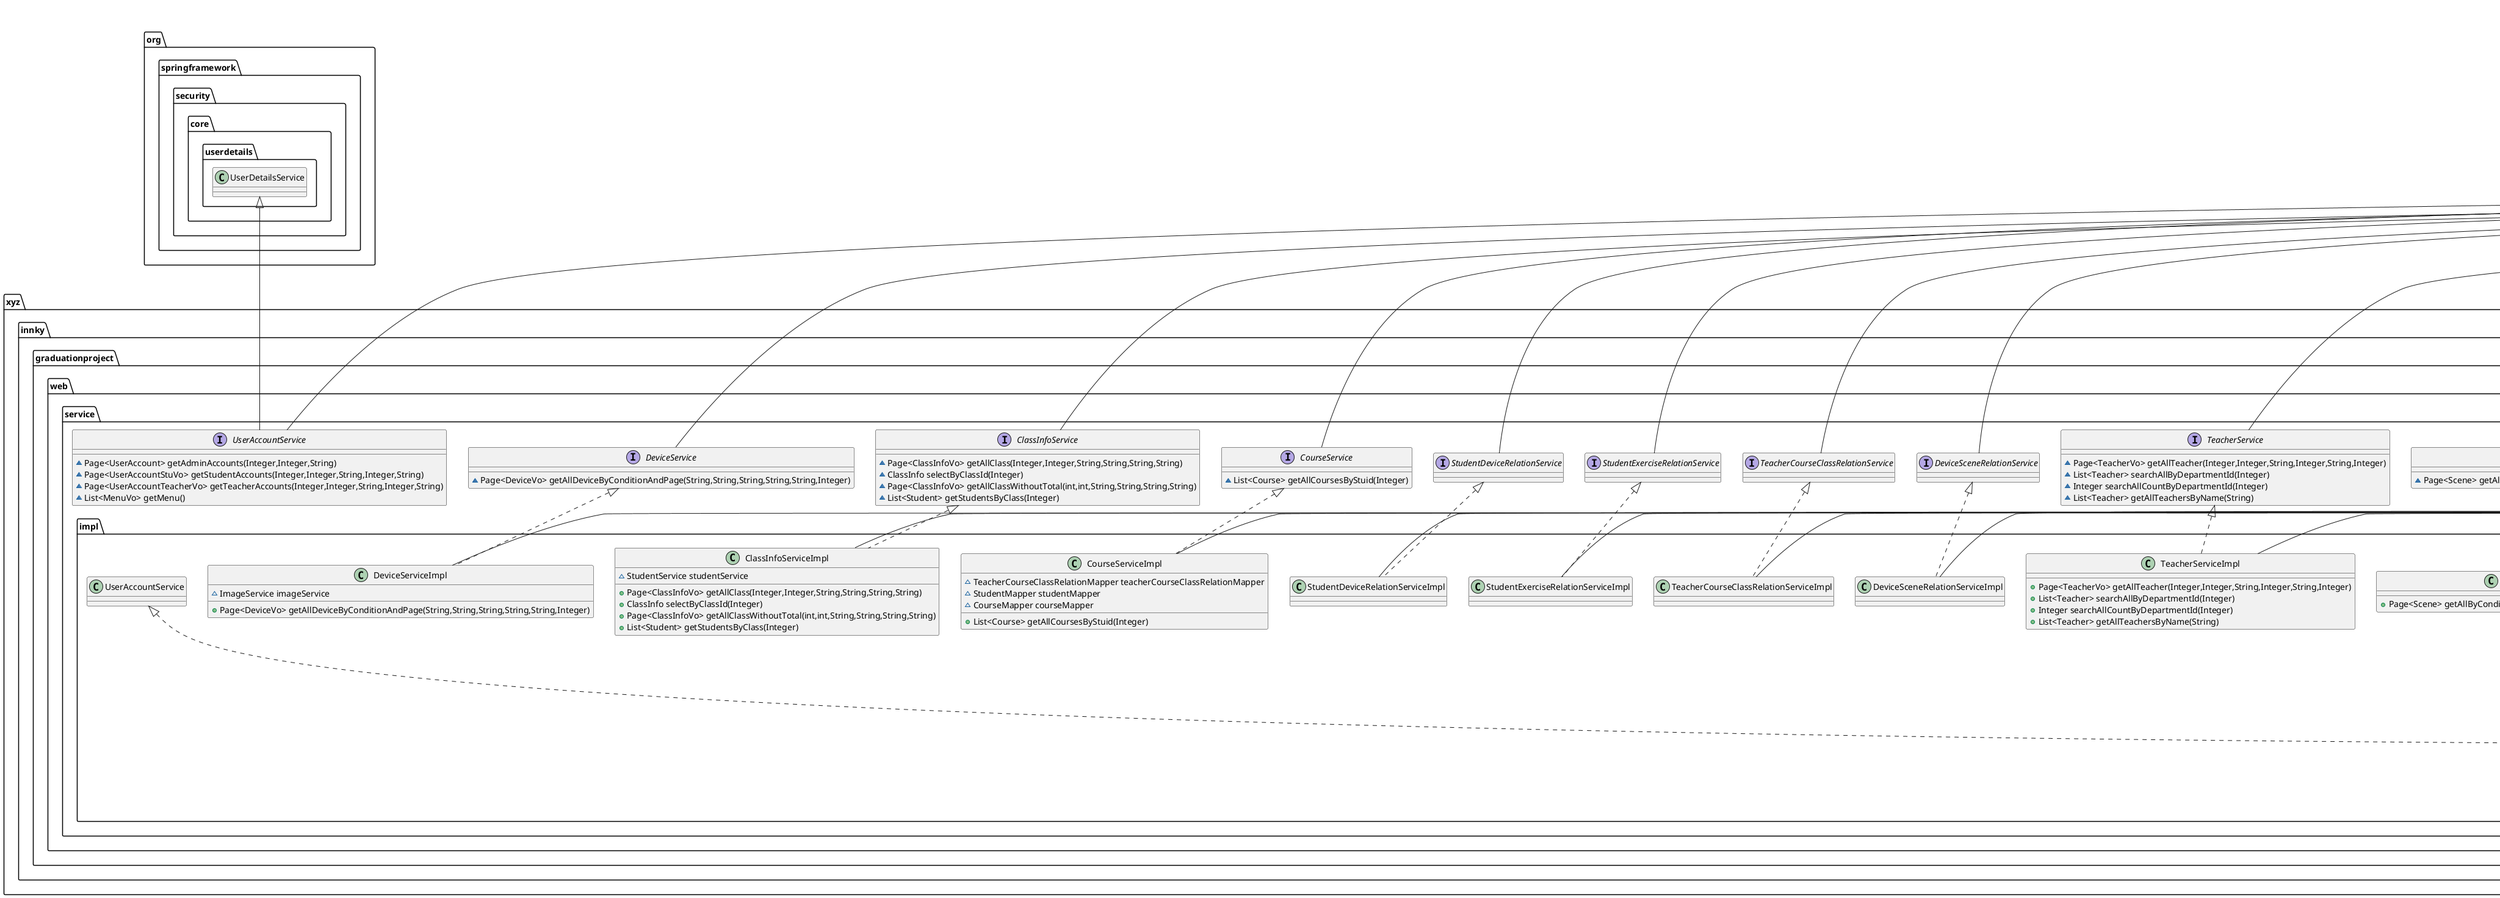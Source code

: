 @startuml
interface xyz.innky.graduationproject.web.service.TeacherService {
~ Page<TeacherVo> getAllTeacher(Integer,Integer,String,Integer,String,Integer)
~ List<Teacher> searchAllByDepartmentId(Integer)
~ Integer searchAllCountByDepartmentId(Integer)
~ List<Teacher> getAllTeachersByName(String)
}
interface xyz.innky.graduationproject.web.service.SCourseTimeRelationService {
}
interface xyz.innky.graduationproject.web.service.MaterialService {
}
interface xyz.innky.graduationproject.web.service.SpecificCourseService {
}
interface xyz.innky.graduationproject.web.service.ExerciseSceneRelationService {
}
class xyz.innky.graduationproject.web.service.impl.UserAccountServiceImpl {
~ StudentService studentService
~ TeacherService teacherService
~ RoleMenuRelationService roleMenuRelationService
~ MenuService menuService
+ UserDetails loadUserByUsername(String)
+ Page<UserAccount> getAdminAccounts(Integer,Integer,String)
+ Page<UserAccountStuVo> getStudentAccounts(Integer,Integer,String,Integer,String)
+ Page<UserAccountTeacherVo> getTeacherAccounts(Integer,Integer,String,Integer,String)
+ List<MenuVo> getMenu()
}
interface xyz.innky.graduationproject.web.service.DeviceService {
~ Page<DeviceVo> getAllDeviceByConditionAndPage(String,String,String,String,String,Integer)
}
interface xyz.innky.graduationproject.web.service.StudentExerciseRelationService {
}
interface xyz.innky.graduationproject.web.service.MenuService {
~ List<MenuVo> getMenusByMenuIds(List<Integer>)
}
class xyz.innky.graduationproject.web.service.impl.DeviceServiceImpl {
~ ImageService imageService
+ Page<DeviceVo> getAllDeviceByConditionAndPage(String,String,String,String,String,Integer)
}
class xyz.innky.graduationproject.web.service.impl.SceneServiceImpl {
+ Page<Scene> getAllByConditionAndPage(Integer,Integer,Integer,String)
}
class xyz.innky.graduationproject.web.service.impl.ImageServiceImpl {
+ Page<Image> getAllImagesOnConditionAndPage(Integer,Integer,String,String,Integer)
+ boolean removeById(Serializable)
}
interface xyz.innky.graduationproject.web.service.DutyService {
~ List<Duty> searchAllByStudentId(Integer)
}
class xyz.innky.graduationproject.web.service.impl.DepartmentServiceImpl {
~ TeacherService teacherService
+ Page<DepartmentVo> getAllDepartment(Integer,Integer,Integer,String)
}
interface xyz.innky.graduationproject.web.service.DeviceSceneRelationService {
}
interface xyz.innky.graduationproject.web.service.UserAccountService {
~ Page<UserAccount> getAdminAccounts(Integer,Integer,String)
~ Page<UserAccountStuVo> getStudentAccounts(Integer,Integer,String,Integer,String)
~ Page<UserAccountTeacherVo> getTeacherAccounts(Integer,Integer,String,Integer,String)
~ List<MenuVo> getMenu()
}
class xyz.innky.graduationproject.web.service.impl.ExerciseServiceImpl {
}
interface xyz.innky.graduationproject.web.service.TeacherCourseClassRelationService {
}
class xyz.innky.graduationproject.web.service.impl.RoleServiceImpl {
}
interface xyz.innky.graduationproject.web.service.StudentService {
~ Page<StudentVo> getAllStudents(Integer,Integer,String,Integer,String,String,String,String,String)
~ Long selectCountByClassId(Integer)
~ List<Student> getStudentsByClass(Integer)
~ List<Student> getAllStudentsByName(String)
}
interface xyz.innky.graduationproject.web.service.StudentDeviceRelationService {
}
interface xyz.innky.graduationproject.web.service.DepartmentService {
~ Page<DepartmentVo> getAllDepartment(Integer,Integer,Integer,String)
}
interface xyz.innky.graduationproject.web.service.ClassInfoService {
~ Page<ClassInfoVo> getAllClass(Integer,Integer,String,String,String,String)
~ ClassInfo selectByClassId(Integer)
~ Page<ClassInfoVo> getAllClassWithoutTotal(int,int,String,String,String,String)
~ List<Student> getStudentsByClass(Integer)
}
interface xyz.innky.graduationproject.web.service.CourseService {
~ List<Course> getAllCoursesByStuid(Integer)
}
interface xyz.innky.graduationproject.web.service.CourseTimeService {
}
class xyz.innky.graduationproject.web.service.impl.TeacherServiceImpl {
+ Page<TeacherVo> getAllTeacher(Integer,Integer,String,Integer,String,Integer)
+ List<Teacher> searchAllByDepartmentId(Integer)
+ Integer searchAllCountByDepartmentId(Integer)
+ List<Teacher> getAllTeachersByName(String)
}
class xyz.innky.graduationproject.web.service.impl.RoleMenuRelationServiceImpl {
+ List<RoleMenuRelation> getListByRoleId(Integer)
}
class xyz.innky.graduationproject.web.service.impl.StudentExerciseRelationServiceImpl {
}
class xyz.innky.graduationproject.web.service.impl.ClassInfoServiceImpl {
~ StudentService studentService
+ Page<ClassInfoVo> getAllClass(Integer,Integer,String,String,String,String)
+ ClassInfo selectByClassId(Integer)
+ Page<ClassInfoVo> getAllClassWithoutTotal(int,int,String,String,String,String)
+ List<Student> getStudentsByClass(Integer)
}
interface xyz.innky.graduationproject.web.service.SceneService {
~ Page<Scene> getAllByConditionAndPage(Integer,Integer,Integer,String)
}
interface xyz.innky.graduationproject.web.service.ImageService {
~ Page<Image> getAllImagesOnConditionAndPage(Integer,Integer,String,String,Integer)
~ boolean removeById(Serializable)
}
class xyz.innky.graduationproject.web.service.impl.CourseTimeServiceImpl {
}
interface xyz.innky.graduationproject.web.service.RoleService {
}
interface xyz.innky.graduationproject.web.service.ExerciseService {
}
class xyz.innky.graduationproject.web.service.impl.MaterialServiceImpl {
}
class xyz.innky.graduationproject.web.service.impl.TeacherCourseClassRelationServiceImpl {
}
class xyz.innky.graduationproject.web.service.impl.StudentDeviceRelationServiceImpl {
}
class xyz.innky.graduationproject.web.service.impl.DeviceSceneRelationServiceImpl {
}
interface xyz.innky.graduationproject.web.service.RoleMenuRelationService {
~ List<RoleMenuRelation> getListByRoleId(Integer)
}
class xyz.innky.graduationproject.web.service.impl.CourseServiceImpl {
~ TeacherCourseClassRelationMapper teacherCourseClassRelationMapper
~ StudentMapper studentMapper
~ CourseMapper courseMapper
+ List<Course> getAllCoursesByStuid(Integer)
}
class xyz.innky.graduationproject.web.service.impl.DutyServiceImpl {
+ List<Duty> searchAllByStudentId(Integer)
}
class xyz.innky.graduationproject.web.service.impl.MenuServiceImpl {
+ List<MenuVo> getMenusByMenuIds(List<Integer>)
}
class xyz.innky.graduationproject.web.service.impl.SCourseTimeRelationServiceImpl {
}
class xyz.innky.graduationproject.web.service.impl.StudentServiceImpl {
~ DutyService dutyService
~ ClassInfoService classInfoService
+ Page<StudentVo> getAllStudents(Integer,Integer,String,Integer,String,String,String,String,String)
+ Long selectCountByClassId(Integer)
+ List<Student> getStudentsByClass(Integer)
+ List<Student> getAllStudentsByName(String)
}
class xyz.innky.graduationproject.web.service.impl.SpecificCourseServiceImpl {
}
class xyz.innky.graduationproject.web.service.impl.ExerciseSceneRelationServiceImpl {
}


com.baomidou.mybatisplus.extension.service.IService <|-- xyz.innky.graduationproject.web.service.TeacherService
com.baomidou.mybatisplus.extension.service.IService <|-- xyz.innky.graduationproject.web.service.SCourseTimeRelationService
com.baomidou.mybatisplus.extension.service.IService <|-- xyz.innky.graduationproject.web.service.MaterialService
com.baomidou.mybatisplus.extension.service.IService <|-- xyz.innky.graduationproject.web.service.SpecificCourseService
com.baomidou.mybatisplus.extension.service.IService <|-- xyz.innky.graduationproject.web.service.ExerciseSceneRelationService
xyz.innky.graduationproject.web.service.impl.UserAccountService <|.. xyz.innky.graduationproject.web.service.impl.UserAccountServiceImpl
com.baomidou.mybatisplus.extension.service.impl.ServiceImpl <|-- xyz.innky.graduationproject.web.service.impl.UserAccountServiceImpl
com.baomidou.mybatisplus.extension.service.IService <|-- xyz.innky.graduationproject.web.service.DeviceService
com.baomidou.mybatisplus.extension.service.IService <|-- xyz.innky.graduationproject.web.service.StudentExerciseRelationService
com.baomidou.mybatisplus.extension.service.IService <|-- xyz.innky.graduationproject.web.service.MenuService
xyz.innky.graduationproject.web.service.DeviceService <|.. xyz.innky.graduationproject.web.service.impl.DeviceServiceImpl
com.baomidou.mybatisplus.extension.service.impl.ServiceImpl <|-- xyz.innky.graduationproject.web.service.impl.DeviceServiceImpl
xyz.innky.graduationproject.web.service.SceneService <|.. xyz.innky.graduationproject.web.service.impl.SceneServiceImpl
com.baomidou.mybatisplus.extension.service.impl.ServiceImpl <|-- xyz.innky.graduationproject.web.service.impl.SceneServiceImpl
xyz.innky.graduationproject.web.service.ImageService <|.. xyz.innky.graduationproject.web.service.impl.ImageServiceImpl
com.baomidou.mybatisplus.extension.service.impl.ServiceImpl <|-- xyz.innky.graduationproject.web.service.impl.ImageServiceImpl
com.baomidou.mybatisplus.extension.service.IService <|-- xyz.innky.graduationproject.web.service.DutyService
xyz.innky.graduationproject.web.service.DepartmentService <|.. xyz.innky.graduationproject.web.service.impl.DepartmentServiceImpl
com.baomidou.mybatisplus.extension.service.impl.ServiceImpl <|-- xyz.innky.graduationproject.web.service.impl.DepartmentServiceImpl
com.baomidou.mybatisplus.extension.service.IService <|-- xyz.innky.graduationproject.web.service.DeviceSceneRelationService
com.baomidou.mybatisplus.extension.service.IService <|-- xyz.innky.graduationproject.web.service.UserAccountService
org.springframework.security.core.userdetails.UserDetailsService <|-- xyz.innky.graduationproject.web.service.UserAccountService
xyz.innky.graduationproject.web.service.ExerciseService <|.. xyz.innky.graduationproject.web.service.impl.ExerciseServiceImpl
com.baomidou.mybatisplus.extension.service.impl.ServiceImpl <|-- xyz.innky.graduationproject.web.service.impl.ExerciseServiceImpl
com.baomidou.mybatisplus.extension.service.IService <|-- xyz.innky.graduationproject.web.service.TeacherCourseClassRelationService
xyz.innky.graduationproject.web.service.RoleService <|.. xyz.innky.graduationproject.web.service.impl.RoleServiceImpl
com.baomidou.mybatisplus.extension.service.impl.ServiceImpl <|-- xyz.innky.graduationproject.web.service.impl.RoleServiceImpl
com.baomidou.mybatisplus.extension.service.IService <|-- xyz.innky.graduationproject.web.service.StudentService
com.baomidou.mybatisplus.extension.service.IService <|-- xyz.innky.graduationproject.web.service.StudentDeviceRelationService
com.baomidou.mybatisplus.extension.service.IService <|-- xyz.innky.graduationproject.web.service.DepartmentService
com.baomidou.mybatisplus.extension.service.IService <|-- xyz.innky.graduationproject.web.service.ClassInfoService
com.baomidou.mybatisplus.extension.service.IService <|-- xyz.innky.graduationproject.web.service.CourseService
com.baomidou.mybatisplus.extension.service.IService <|-- xyz.innky.graduationproject.web.service.CourseTimeService
xyz.innky.graduationproject.web.service.TeacherService <|.. xyz.innky.graduationproject.web.service.impl.TeacherServiceImpl
com.baomidou.mybatisplus.extension.service.impl.ServiceImpl <|-- xyz.innky.graduationproject.web.service.impl.TeacherServiceImpl
xyz.innky.graduationproject.web.service.RoleMenuRelationService <|.. xyz.innky.graduationproject.web.service.impl.RoleMenuRelationServiceImpl
com.baomidou.mybatisplus.extension.service.impl.ServiceImpl <|-- xyz.innky.graduationproject.web.service.impl.RoleMenuRelationServiceImpl
xyz.innky.graduationproject.web.service.StudentExerciseRelationService <|.. xyz.innky.graduationproject.web.service.impl.StudentExerciseRelationServiceImpl
com.baomidou.mybatisplus.extension.service.impl.ServiceImpl <|-- xyz.innky.graduationproject.web.service.impl.StudentExerciseRelationServiceImpl
xyz.innky.graduationproject.web.service.ClassInfoService <|.. xyz.innky.graduationproject.web.service.impl.ClassInfoServiceImpl
com.baomidou.mybatisplus.extension.service.impl.ServiceImpl <|-- xyz.innky.graduationproject.web.service.impl.ClassInfoServiceImpl
com.baomidou.mybatisplus.extension.service.IService <|-- xyz.innky.graduationproject.web.service.SceneService
com.baomidou.mybatisplus.extension.service.IService <|-- xyz.innky.graduationproject.web.service.ImageService
xyz.innky.graduationproject.web.service.CourseTimeService <|.. xyz.innky.graduationproject.web.service.impl.CourseTimeServiceImpl
com.baomidou.mybatisplus.extension.service.impl.ServiceImpl <|-- xyz.innky.graduationproject.web.service.impl.CourseTimeServiceImpl
com.baomidou.mybatisplus.extension.service.IService <|-- xyz.innky.graduationproject.web.service.RoleService
com.baomidou.mybatisplus.extension.service.IService <|-- xyz.innky.graduationproject.web.service.ExerciseService
xyz.innky.graduationproject.web.service.MaterialService <|.. xyz.innky.graduationproject.web.service.impl.MaterialServiceImpl
com.baomidou.mybatisplus.extension.service.impl.ServiceImpl <|-- xyz.innky.graduationproject.web.service.impl.MaterialServiceImpl
xyz.innky.graduationproject.web.service.TeacherCourseClassRelationService <|.. xyz.innky.graduationproject.web.service.impl.TeacherCourseClassRelationServiceImpl
com.baomidou.mybatisplus.extension.service.impl.ServiceImpl <|-- xyz.innky.graduationproject.web.service.impl.TeacherCourseClassRelationServiceImpl
xyz.innky.graduationproject.web.service.StudentDeviceRelationService <|.. xyz.innky.graduationproject.web.service.impl.StudentDeviceRelationServiceImpl
com.baomidou.mybatisplus.extension.service.impl.ServiceImpl <|-- xyz.innky.graduationproject.web.service.impl.StudentDeviceRelationServiceImpl
xyz.innky.graduationproject.web.service.DeviceSceneRelationService <|.. xyz.innky.graduationproject.web.service.impl.DeviceSceneRelationServiceImpl
com.baomidou.mybatisplus.extension.service.impl.ServiceImpl <|-- xyz.innky.graduationproject.web.service.impl.DeviceSceneRelationServiceImpl
com.baomidou.mybatisplus.extension.service.IService <|-- xyz.innky.graduationproject.web.service.RoleMenuRelationService
xyz.innky.graduationproject.web.service.CourseService <|.. xyz.innky.graduationproject.web.service.impl.CourseServiceImpl
com.baomidou.mybatisplus.extension.service.impl.ServiceImpl <|-- xyz.innky.graduationproject.web.service.impl.CourseServiceImpl
xyz.innky.graduationproject.web.service.DutyService <|.. xyz.innky.graduationproject.web.service.impl.DutyServiceImpl
com.baomidou.mybatisplus.extension.service.impl.ServiceImpl <|-- xyz.innky.graduationproject.web.service.impl.DutyServiceImpl
xyz.innky.graduationproject.web.service.MenuService <|.. xyz.innky.graduationproject.web.service.impl.MenuServiceImpl
com.baomidou.mybatisplus.extension.service.impl.ServiceImpl <|-- xyz.innky.graduationproject.web.service.impl.MenuServiceImpl
xyz.innky.graduationproject.web.service.SCourseTimeRelationService <|.. xyz.innky.graduationproject.web.service.impl.SCourseTimeRelationServiceImpl
com.baomidou.mybatisplus.extension.service.impl.ServiceImpl <|-- xyz.innky.graduationproject.web.service.impl.SCourseTimeRelationServiceImpl
xyz.innky.graduationproject.web.service.StudentService <|.. xyz.innky.graduationproject.web.service.impl.StudentServiceImpl
com.baomidou.mybatisplus.extension.service.impl.ServiceImpl <|-- xyz.innky.graduationproject.web.service.impl.StudentServiceImpl
xyz.innky.graduationproject.web.service.SpecificCourseService <|.. xyz.innky.graduationproject.web.service.impl.SpecificCourseServiceImpl
com.baomidou.mybatisplus.extension.service.impl.ServiceImpl <|-- xyz.innky.graduationproject.web.service.impl.SpecificCourseServiceImpl
xyz.innky.graduationproject.web.service.ExerciseSceneRelationService <|.. xyz.innky.graduationproject.web.service.impl.ExerciseSceneRelationServiceImpl
com.baomidou.mybatisplus.extension.service.impl.ServiceImpl <|-- xyz.innky.graduationproject.web.service.impl.ExerciseSceneRelationServiceImpl
@enduml